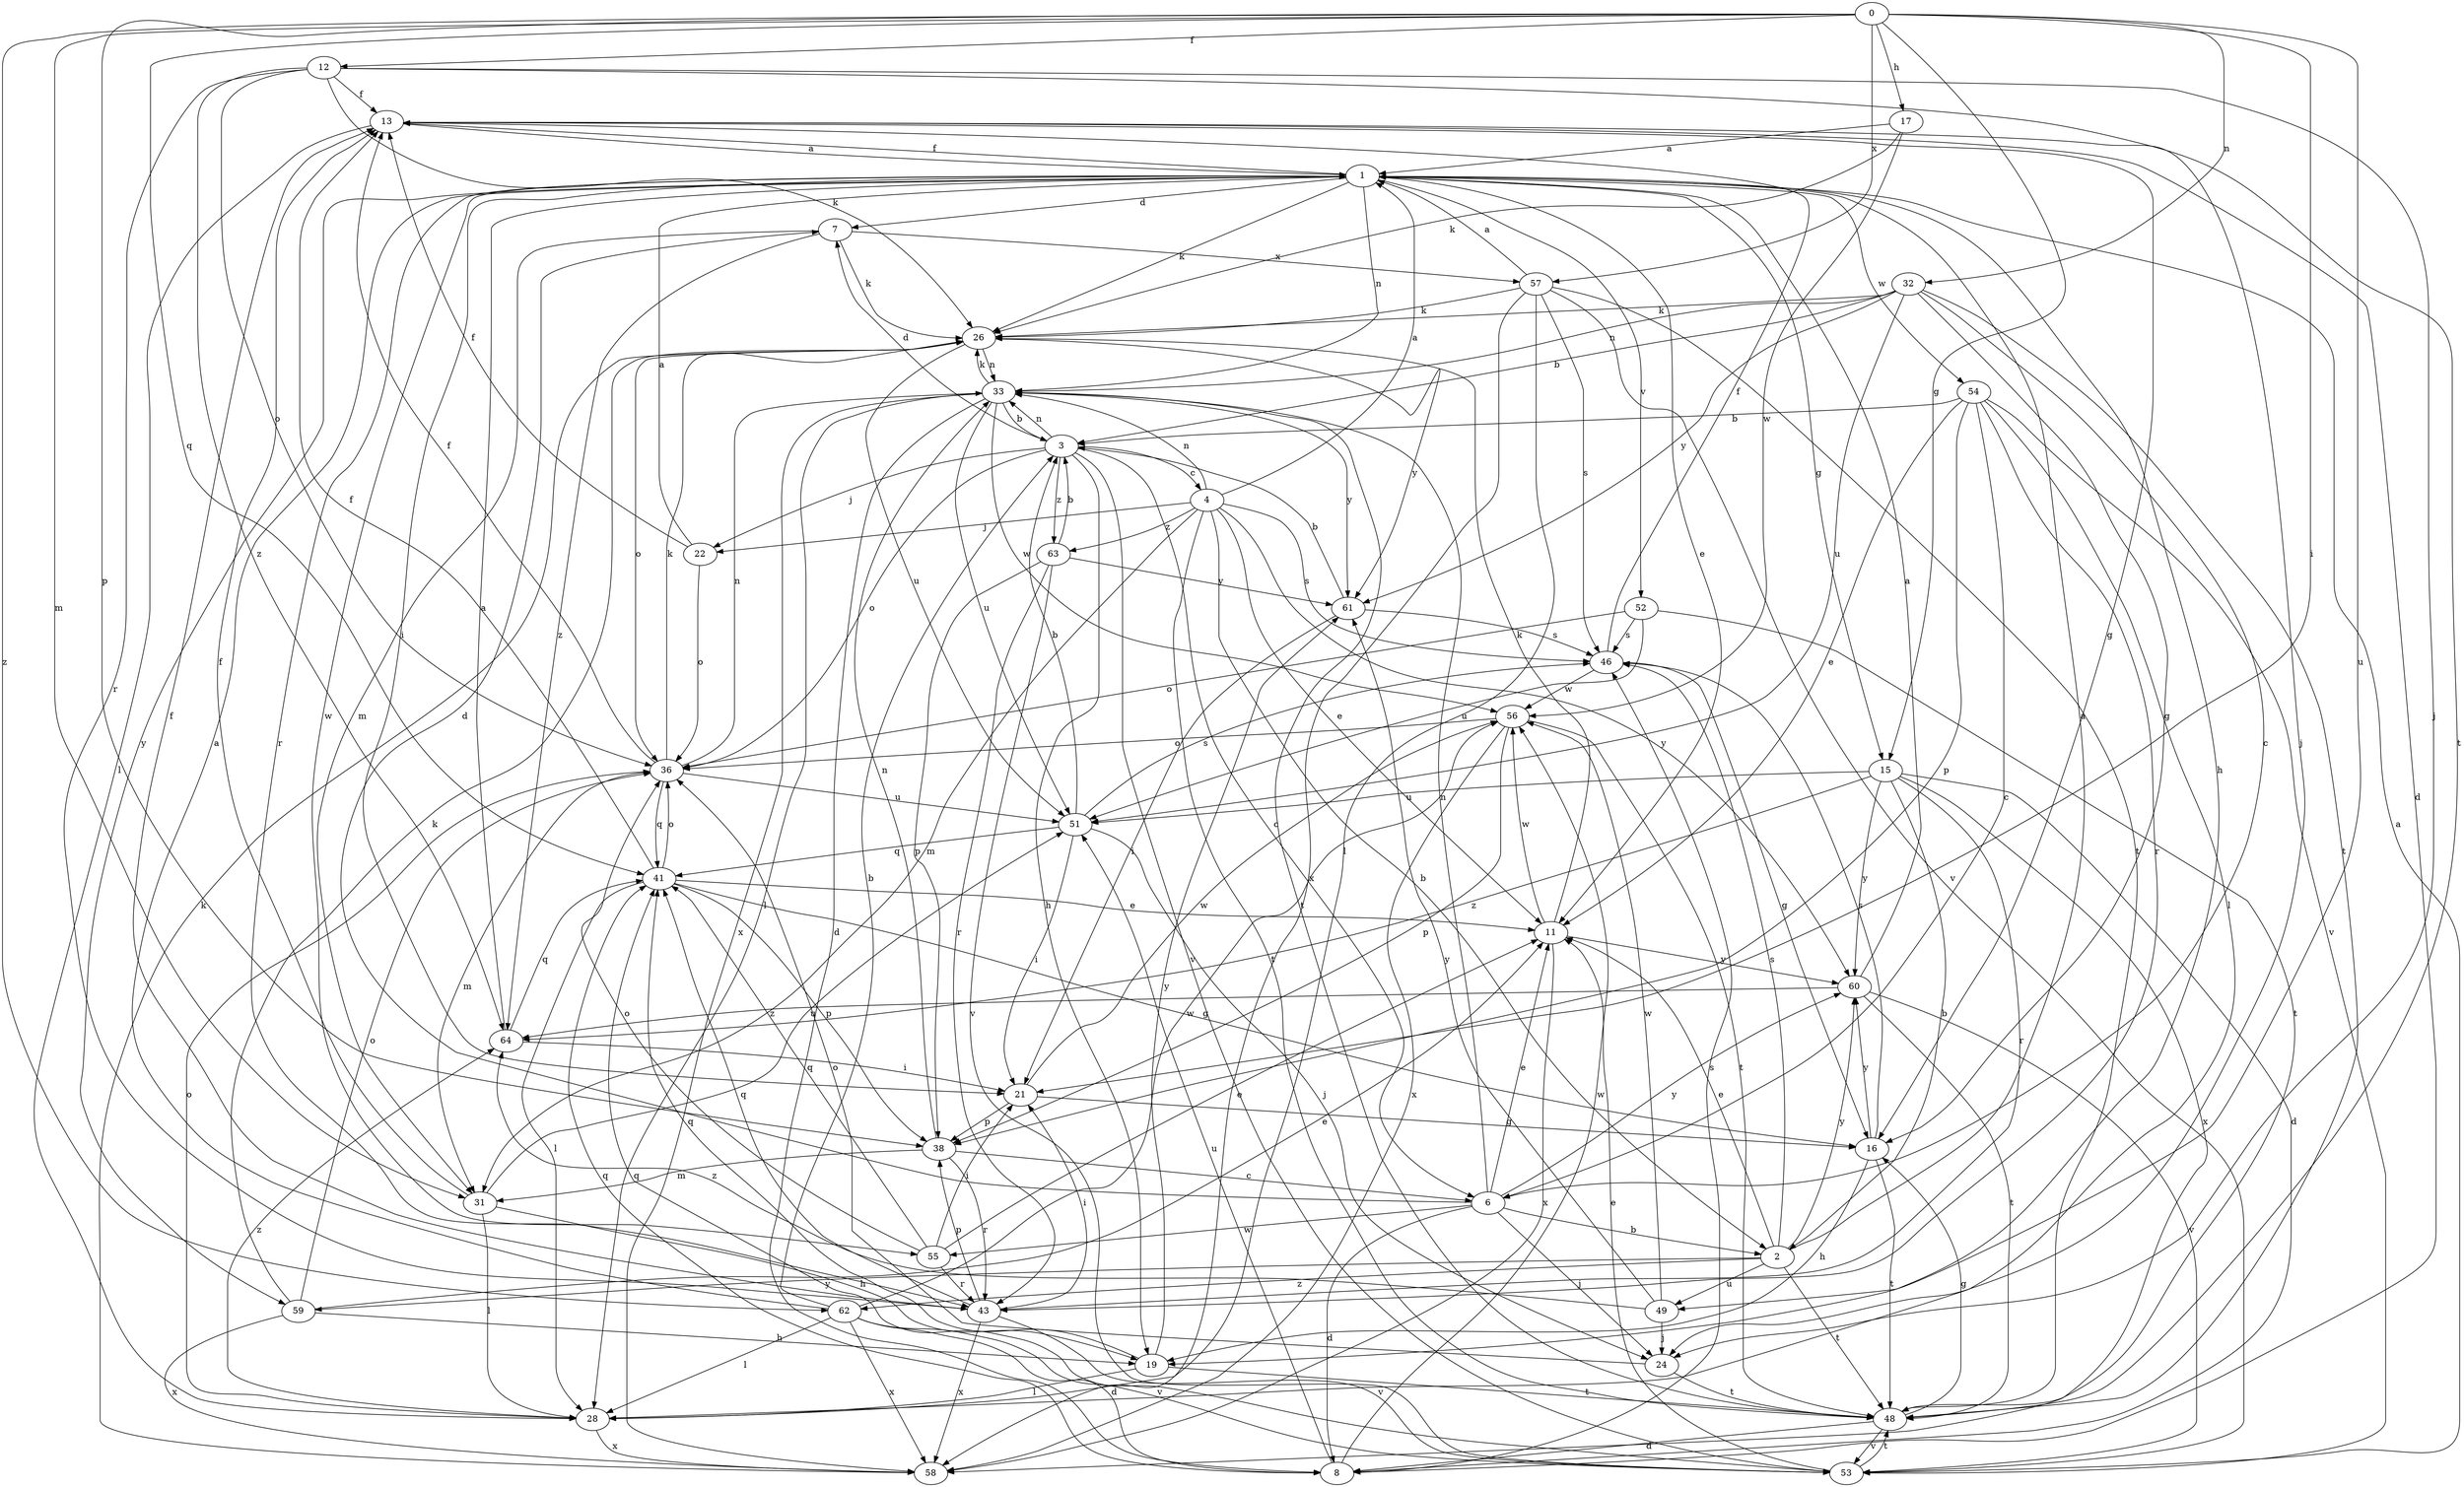 strict digraph  {
0;
1;
2;
3;
4;
6;
7;
8;
11;
12;
13;
15;
16;
17;
19;
21;
22;
24;
26;
28;
31;
32;
33;
36;
38;
41;
43;
46;
48;
49;
51;
52;
53;
54;
55;
56;
57;
58;
59;
60;
61;
62;
63;
64;
0 -> 12  [label=f];
0 -> 15  [label=g];
0 -> 17  [label=h];
0 -> 21  [label=i];
0 -> 31  [label=m];
0 -> 32  [label=n];
0 -> 38  [label=p];
0 -> 41  [label=q];
0 -> 49  [label=u];
0 -> 57  [label=x];
0 -> 62  [label=z];
1 -> 7  [label=d];
1 -> 11  [label=e];
1 -> 13  [label=f];
1 -> 15  [label=g];
1 -> 19  [label=h];
1 -> 21  [label=i];
1 -> 26  [label=k];
1 -> 33  [label=n];
1 -> 43  [label=r];
1 -> 52  [label=v];
1 -> 54  [label=w];
1 -> 55  [label=w];
1 -> 59  [label=y];
2 -> 1  [label=a];
2 -> 11  [label=e];
2 -> 46  [label=s];
2 -> 48  [label=t];
2 -> 49  [label=u];
2 -> 59  [label=y];
2 -> 60  [label=y];
2 -> 62  [label=z];
3 -> 4  [label=c];
3 -> 6  [label=c];
3 -> 7  [label=d];
3 -> 19  [label=h];
3 -> 22  [label=j];
3 -> 33  [label=n];
3 -> 36  [label=o];
3 -> 53  [label=v];
3 -> 63  [label=z];
4 -> 1  [label=a];
4 -> 2  [label=b];
4 -> 11  [label=e];
4 -> 22  [label=j];
4 -> 31  [label=m];
4 -> 33  [label=n];
4 -> 46  [label=s];
4 -> 48  [label=t];
4 -> 60  [label=y];
4 -> 63  [label=z];
6 -> 2  [label=b];
6 -> 7  [label=d];
6 -> 8  [label=d];
6 -> 11  [label=e];
6 -> 24  [label=j];
6 -> 33  [label=n];
6 -> 55  [label=w];
6 -> 60  [label=y];
7 -> 26  [label=k];
7 -> 31  [label=m];
7 -> 57  [label=x];
7 -> 64  [label=z];
8 -> 41  [label=q];
8 -> 46  [label=s];
8 -> 51  [label=u];
8 -> 56  [label=w];
11 -> 26  [label=k];
11 -> 56  [label=w];
11 -> 58  [label=x];
11 -> 60  [label=y];
12 -> 13  [label=f];
12 -> 24  [label=j];
12 -> 26  [label=k];
12 -> 36  [label=o];
12 -> 43  [label=r];
12 -> 48  [label=t];
12 -> 64  [label=z];
13 -> 1  [label=a];
13 -> 8  [label=d];
13 -> 16  [label=g];
13 -> 24  [label=j];
13 -> 28  [label=l];
15 -> 2  [label=b];
15 -> 8  [label=d];
15 -> 43  [label=r];
15 -> 51  [label=u];
15 -> 58  [label=x];
15 -> 60  [label=y];
15 -> 64  [label=z];
16 -> 19  [label=h];
16 -> 46  [label=s];
16 -> 48  [label=t];
16 -> 60  [label=y];
17 -> 1  [label=a];
17 -> 26  [label=k];
17 -> 56  [label=w];
19 -> 28  [label=l];
19 -> 41  [label=q];
19 -> 48  [label=t];
19 -> 61  [label=y];
21 -> 16  [label=g];
21 -> 38  [label=p];
21 -> 56  [label=w];
22 -> 1  [label=a];
22 -> 13  [label=f];
22 -> 36  [label=o];
24 -> 36  [label=o];
24 -> 48  [label=t];
26 -> 33  [label=n];
26 -> 36  [label=o];
26 -> 51  [label=u];
26 -> 61  [label=y];
28 -> 36  [label=o];
28 -> 58  [label=x];
28 -> 64  [label=z];
31 -> 13  [label=f];
31 -> 19  [label=h];
31 -> 28  [label=l];
31 -> 51  [label=u];
32 -> 3  [label=b];
32 -> 6  [label=c];
32 -> 16  [label=g];
32 -> 26  [label=k];
32 -> 33  [label=n];
32 -> 48  [label=t];
32 -> 51  [label=u];
32 -> 61  [label=y];
33 -> 3  [label=b];
33 -> 8  [label=d];
33 -> 26  [label=k];
33 -> 28  [label=l];
33 -> 48  [label=t];
33 -> 51  [label=u];
33 -> 56  [label=w];
33 -> 58  [label=x];
33 -> 61  [label=y];
36 -> 13  [label=f];
36 -> 26  [label=k];
36 -> 31  [label=m];
36 -> 33  [label=n];
36 -> 41  [label=q];
36 -> 51  [label=u];
38 -> 6  [label=c];
38 -> 31  [label=m];
38 -> 33  [label=n];
38 -> 43  [label=r];
41 -> 11  [label=e];
41 -> 13  [label=f];
41 -> 16  [label=g];
41 -> 28  [label=l];
41 -> 36  [label=o];
41 -> 38  [label=p];
43 -> 13  [label=f];
43 -> 21  [label=i];
43 -> 38  [label=p];
43 -> 41  [label=q];
43 -> 53  [label=v];
43 -> 58  [label=x];
46 -> 13  [label=f];
46 -> 16  [label=g];
46 -> 56  [label=w];
48 -> 8  [label=d];
48 -> 16  [label=g];
48 -> 53  [label=v];
49 -> 24  [label=j];
49 -> 56  [label=w];
49 -> 61  [label=y];
49 -> 64  [label=z];
51 -> 3  [label=b];
51 -> 21  [label=i];
51 -> 24  [label=j];
51 -> 41  [label=q];
51 -> 46  [label=s];
52 -> 36  [label=o];
52 -> 46  [label=s];
52 -> 48  [label=t];
52 -> 51  [label=u];
53 -> 1  [label=a];
53 -> 11  [label=e];
53 -> 41  [label=q];
53 -> 48  [label=t];
54 -> 3  [label=b];
54 -> 6  [label=c];
54 -> 11  [label=e];
54 -> 28  [label=l];
54 -> 38  [label=p];
54 -> 43  [label=r];
54 -> 53  [label=v];
55 -> 11  [label=e];
55 -> 21  [label=i];
55 -> 36  [label=o];
55 -> 41  [label=q];
55 -> 43  [label=r];
56 -> 36  [label=o];
56 -> 38  [label=p];
56 -> 48  [label=t];
56 -> 58  [label=x];
57 -> 1  [label=a];
57 -> 26  [label=k];
57 -> 28  [label=l];
57 -> 46  [label=s];
57 -> 48  [label=t];
57 -> 53  [label=v];
57 -> 58  [label=x];
58 -> 26  [label=k];
59 -> 11  [label=e];
59 -> 19  [label=h];
59 -> 26  [label=k];
59 -> 36  [label=o];
59 -> 58  [label=x];
60 -> 1  [label=a];
60 -> 48  [label=t];
60 -> 53  [label=v];
60 -> 64  [label=z];
61 -> 3  [label=b];
61 -> 21  [label=i];
61 -> 46  [label=s];
62 -> 1  [label=a];
62 -> 3  [label=b];
62 -> 8  [label=d];
62 -> 28  [label=l];
62 -> 53  [label=v];
62 -> 56  [label=w];
62 -> 58  [label=x];
63 -> 3  [label=b];
63 -> 38  [label=p];
63 -> 43  [label=r];
63 -> 53  [label=v];
63 -> 61  [label=y];
64 -> 1  [label=a];
64 -> 21  [label=i];
64 -> 41  [label=q];
}
